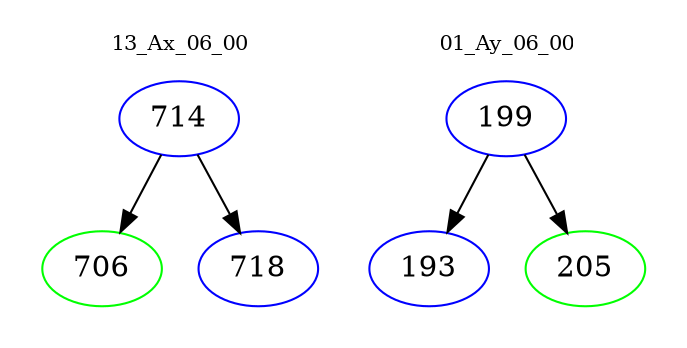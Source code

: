 digraph{
subgraph cluster_0 {
color = white
label = "13_Ax_06_00";
fontsize=10;
T0_714 [label="714", color="blue"]
T0_714 -> T0_706 [color="black"]
T0_706 [label="706", color="green"]
T0_714 -> T0_718 [color="black"]
T0_718 [label="718", color="blue"]
}
subgraph cluster_1 {
color = white
label = "01_Ay_06_00";
fontsize=10;
T1_199 [label="199", color="blue"]
T1_199 -> T1_193 [color="black"]
T1_193 [label="193", color="blue"]
T1_199 -> T1_205 [color="black"]
T1_205 [label="205", color="green"]
}
}
